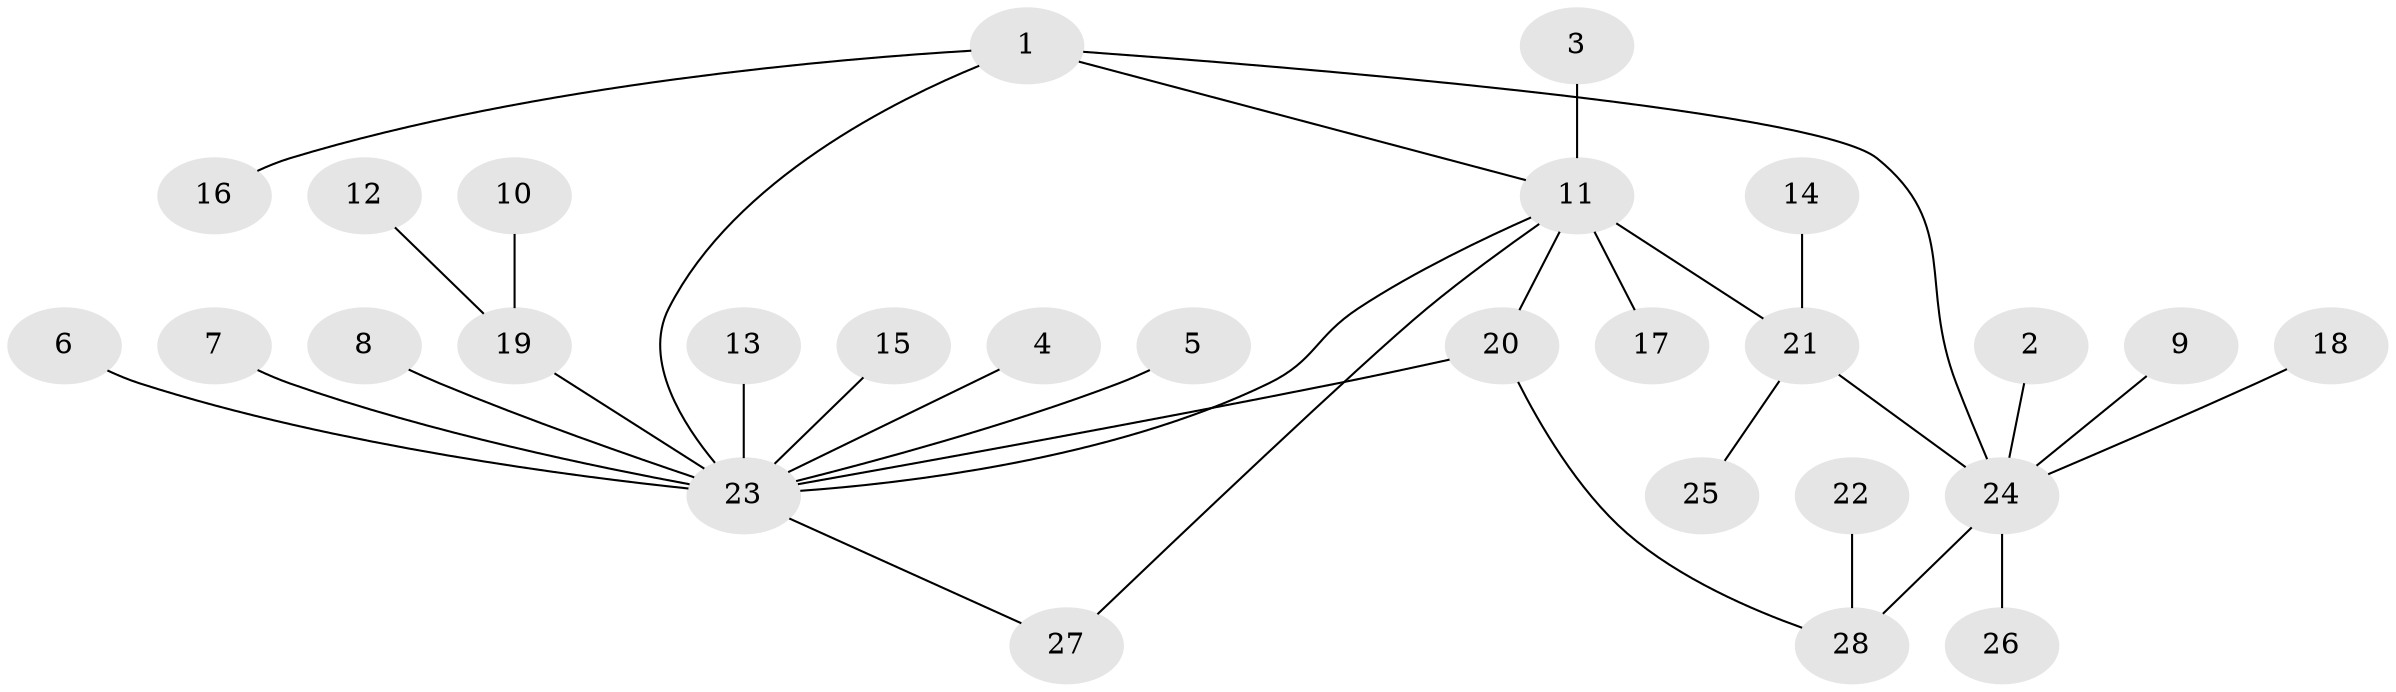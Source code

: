 // original degree distribution, {5: 0.037037037037037035, 6: 0.037037037037037035, 11: 0.018518518518518517, 8: 0.018518518518518517, 3: 0.07407407407407407, 7: 0.018518518518518517, 4: 0.09259259259259259, 1: 0.5555555555555556, 2: 0.14814814814814814}
// Generated by graph-tools (version 1.1) at 2025/50/03/09/25 03:50:30]
// undirected, 28 vertices, 32 edges
graph export_dot {
graph [start="1"]
  node [color=gray90,style=filled];
  1;
  2;
  3;
  4;
  5;
  6;
  7;
  8;
  9;
  10;
  11;
  12;
  13;
  14;
  15;
  16;
  17;
  18;
  19;
  20;
  21;
  22;
  23;
  24;
  25;
  26;
  27;
  28;
  1 -- 11 [weight=1.0];
  1 -- 16 [weight=1.0];
  1 -- 23 [weight=2.0];
  1 -- 24 [weight=2.0];
  2 -- 24 [weight=1.0];
  3 -- 11 [weight=1.0];
  4 -- 23 [weight=1.0];
  5 -- 23 [weight=1.0];
  6 -- 23 [weight=1.0];
  7 -- 23 [weight=1.0];
  8 -- 23 [weight=1.0];
  9 -- 24 [weight=1.0];
  10 -- 19 [weight=1.0];
  11 -- 17 [weight=1.0];
  11 -- 20 [weight=1.0];
  11 -- 21 [weight=3.0];
  11 -- 23 [weight=1.0];
  11 -- 27 [weight=1.0];
  12 -- 19 [weight=1.0];
  13 -- 23 [weight=1.0];
  14 -- 21 [weight=1.0];
  15 -- 23 [weight=1.0];
  18 -- 24 [weight=1.0];
  19 -- 23 [weight=1.0];
  20 -- 23 [weight=1.0];
  20 -- 28 [weight=1.0];
  21 -- 24 [weight=1.0];
  21 -- 25 [weight=1.0];
  22 -- 28 [weight=1.0];
  23 -- 27 [weight=1.0];
  24 -- 26 [weight=1.0];
  24 -- 28 [weight=1.0];
}
